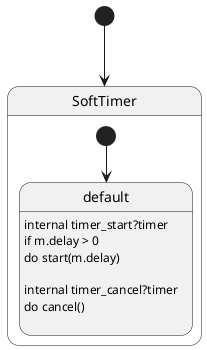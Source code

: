 @startuml
[*] --> SoftTimer
state SoftTimer{
state default{
	default : internal timer_start?timer\nif m.delay > 0\ndo start(m.delay)\n
	default : internal timer_cancel?timer\ndo cancel()\n
}
[*] --> default
}
@enduml
